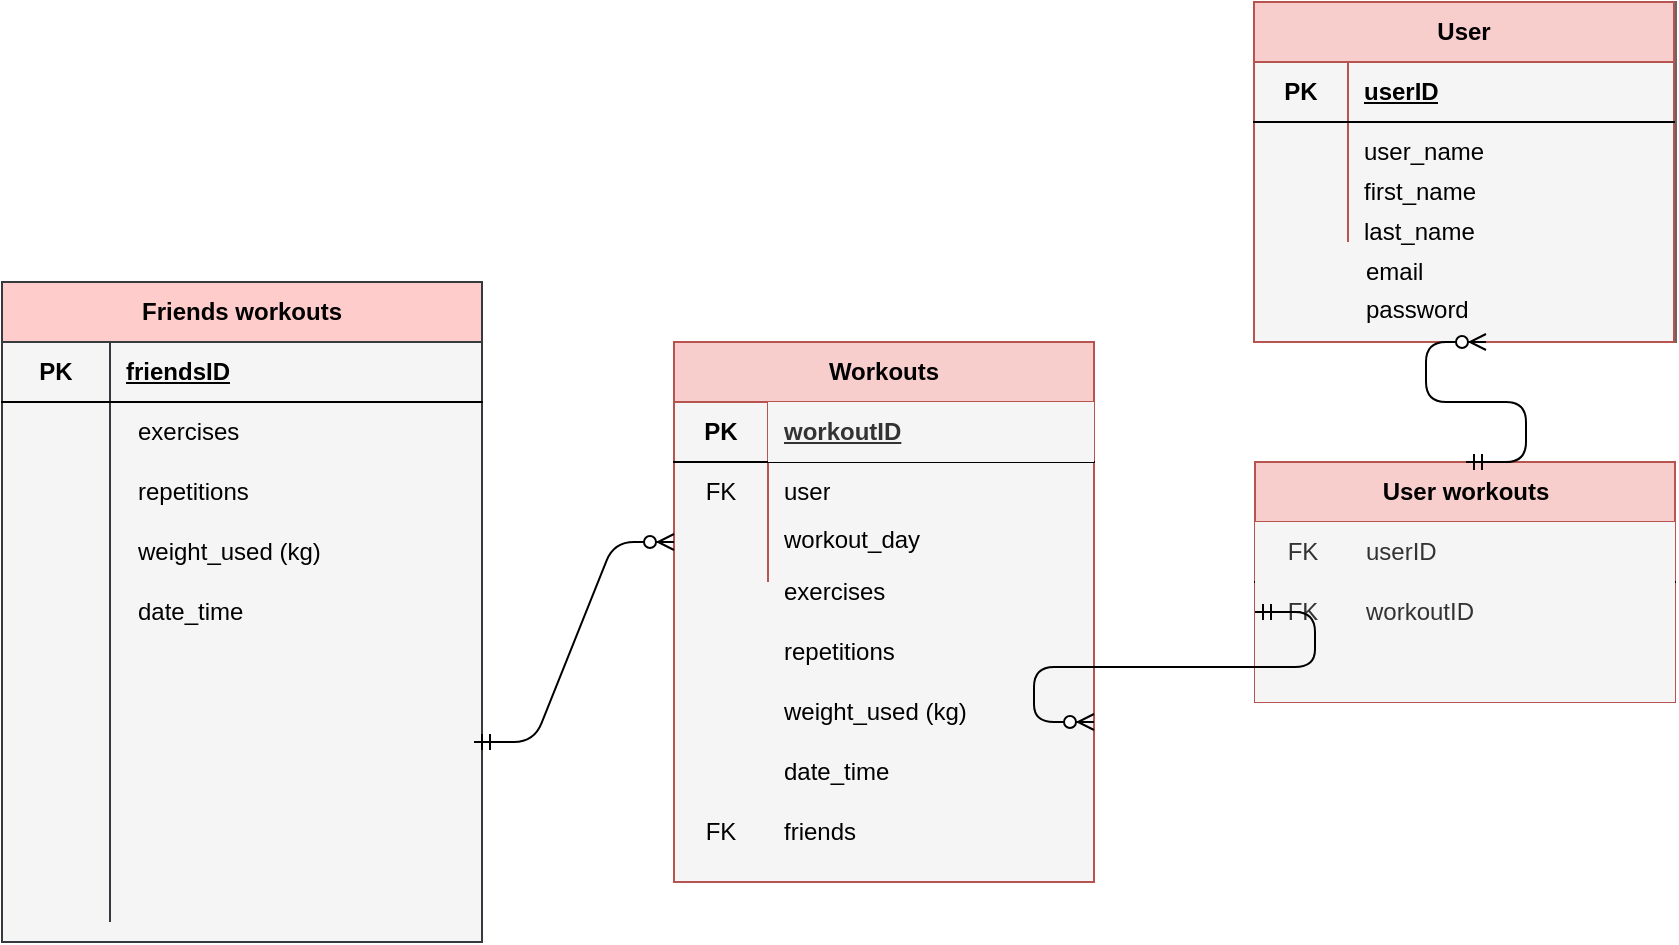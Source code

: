 <mxfile version="14.1.1" type="github"><diagram id="9GoOI43SC_tI-wM-1Fh9" name="Page-1"><mxGraphModel dx="1246" dy="459" grid="1" gridSize="10" guides="1" tooltips="1" connect="1" arrows="1" fold="1" page="1" pageScale="1" pageWidth="827" pageHeight="1169" math="0" shadow="0"><root><mxCell id="0"/><mxCell id="1" parent="0"/><mxCell id="B90A_DJacrVOkQnrjRlt-16" value="" style="group;fillColor=#f5f5f5;strokeColor=#666666;fontColor=#333333;" vertex="1" connectable="0" parent="1"><mxGeometry x="800" y="10" width="211" height="170" as="geometry"/></mxCell><mxCell id="B90A_DJacrVOkQnrjRlt-2" value="User" style="shape=table;html=1;whiteSpace=wrap;startSize=30;container=1;collapsible=0;childLayout=tableLayout;fixedRows=1;rowLines=0;fontStyle=1;align=center;fillColor=#f8cecc;strokeColor=#b85450;" vertex="1" parent="B90A_DJacrVOkQnrjRlt-16"><mxGeometry width="210" height="170" as="geometry"/></mxCell><mxCell id="B90A_DJacrVOkQnrjRlt-3" value="" style="shape=partialRectangle;html=1;whiteSpace=wrap;collapsible=0;dropTarget=0;pointerEvents=0;fillColor=none;top=0;left=0;bottom=1;right=0;points=[[0,0.5],[1,0.5]];portConstraint=eastwest;" vertex="1" parent="B90A_DJacrVOkQnrjRlt-2"><mxGeometry y="30" width="210" height="30" as="geometry"/></mxCell><mxCell id="B90A_DJacrVOkQnrjRlt-4" value="&lt;b&gt;PK&lt;/b&gt;" style="shape=partialRectangle;html=1;whiteSpace=wrap;connectable=0;fillColor=none;top=0;left=0;bottom=0;right=0;overflow=hidden;" vertex="1" parent="B90A_DJacrVOkQnrjRlt-3"><mxGeometry width="47" height="30" as="geometry"/></mxCell><mxCell id="B90A_DJacrVOkQnrjRlt-5" value="&lt;b&gt;&lt;u&gt;userID&lt;/u&gt;&lt;/b&gt;" style="shape=partialRectangle;html=1;whiteSpace=wrap;connectable=0;fillColor=none;top=0;left=0;bottom=0;right=0;align=left;spacingLeft=6;overflow=hidden;" vertex="1" parent="B90A_DJacrVOkQnrjRlt-3"><mxGeometry x="47" width="163" height="30" as="geometry"/></mxCell><mxCell id="B90A_DJacrVOkQnrjRlt-6" value="" style="shape=partialRectangle;html=1;whiteSpace=wrap;collapsible=0;dropTarget=0;pointerEvents=0;fillColor=none;top=0;left=0;bottom=0;right=0;points=[[0,0.5],[1,0.5]];portConstraint=eastwest;" vertex="1" parent="B90A_DJacrVOkQnrjRlt-2"><mxGeometry y="60" width="210" height="30" as="geometry"/></mxCell><mxCell id="B90A_DJacrVOkQnrjRlt-7" value="" style="shape=partialRectangle;html=1;whiteSpace=wrap;connectable=0;fillColor=none;top=0;left=0;bottom=0;right=0;overflow=hidden;" vertex="1" parent="B90A_DJacrVOkQnrjRlt-6"><mxGeometry width="47" height="30" as="geometry"/></mxCell><mxCell id="B90A_DJacrVOkQnrjRlt-8" value="user_name" style="shape=partialRectangle;html=1;whiteSpace=wrap;connectable=0;fillColor=none;top=0;left=0;bottom=0;right=0;align=left;spacingLeft=6;overflow=hidden;" vertex="1" parent="B90A_DJacrVOkQnrjRlt-6"><mxGeometry x="47" width="163" height="30" as="geometry"/></mxCell><mxCell id="B90A_DJacrVOkQnrjRlt-9" value="" style="shape=partialRectangle;html=1;whiteSpace=wrap;collapsible=0;dropTarget=0;pointerEvents=0;fillColor=none;top=0;left=0;bottom=0;right=0;points=[[0,0.5],[1,0.5]];portConstraint=eastwest;" vertex="1" parent="B90A_DJacrVOkQnrjRlt-2"><mxGeometry y="90" width="210" height="30" as="geometry"/></mxCell><mxCell id="B90A_DJacrVOkQnrjRlt-10" value="" style="shape=partialRectangle;html=1;whiteSpace=wrap;connectable=0;fillColor=none;top=0;left=0;bottom=0;right=0;overflow=hidden;" vertex="1" parent="B90A_DJacrVOkQnrjRlt-9"><mxGeometry width="47" height="30" as="geometry"/></mxCell><mxCell id="B90A_DJacrVOkQnrjRlt-11" value="" style="shape=partialRectangle;html=1;whiteSpace=wrap;connectable=0;fillColor=none;top=0;left=0;bottom=0;right=0;align=left;spacingLeft=6;overflow=hidden;" vertex="1" parent="B90A_DJacrVOkQnrjRlt-9"><mxGeometry x="47" width="163" height="30" as="geometry"/></mxCell><mxCell id="B90A_DJacrVOkQnrjRlt-12" value="first_name" style="shape=partialRectangle;html=1;whiteSpace=wrap;connectable=0;fillColor=none;top=0;left=0;bottom=0;right=0;align=left;spacingLeft=6;overflow=hidden;" vertex="1" parent="B90A_DJacrVOkQnrjRlt-16"><mxGeometry x="47" y="80" width="163" height="30" as="geometry"/></mxCell><mxCell id="B90A_DJacrVOkQnrjRlt-13" value="last_name" style="shape=partialRectangle;html=1;whiteSpace=wrap;connectable=0;fillColor=none;top=0;left=0;bottom=0;right=0;align=left;spacingLeft=6;overflow=hidden;" vertex="1" parent="B90A_DJacrVOkQnrjRlt-16"><mxGeometry x="47" y="100" width="163" height="30" as="geometry"/></mxCell><mxCell id="B90A_DJacrVOkQnrjRlt-14" value="email" style="shape=partialRectangle;html=1;whiteSpace=wrap;connectable=0;fillColor=none;top=0;left=0;bottom=0;right=0;align=left;spacingLeft=6;overflow=hidden;" vertex="1" parent="B90A_DJacrVOkQnrjRlt-16"><mxGeometry x="48" y="120" width="163" height="30" as="geometry"/></mxCell><mxCell id="B90A_DJacrVOkQnrjRlt-15" value="password" style="shape=partialRectangle;html=1;whiteSpace=wrap;connectable=0;fillColor=none;top=0;left=0;bottom=0;right=0;align=left;spacingLeft=6;overflow=hidden;" vertex="1" parent="B90A_DJacrVOkQnrjRlt-16"><mxGeometry x="48" y="139" width="163" height="30" as="geometry"/></mxCell><mxCell id="B90A_DJacrVOkQnrjRlt-77" value="User workouts" style="shape=table;html=0;whiteSpace=wrap;startSize=30;container=0;collapsible=0;childLayout=tableLayout;fixedRows=0;rowLines=0;fontStyle=1;align=center;fillColor=#f8cecc;strokeColor=#b85450;" vertex="1" parent="1"><mxGeometry x="800.5" y="240" width="210" height="120" as="geometry"/></mxCell><mxCell id="B90A_DJacrVOkQnrjRlt-78" value="" style="shape=partialRectangle;html=1;whiteSpace=wrap;collapsible=0;dropTarget=0;pointerEvents=0;fillColor=none;top=0;left=0;bottom=1;right=0;points=[[0,0.5],[1,0.5]];portConstraint=eastwest;" vertex="1" parent="B90A_DJacrVOkQnrjRlt-77"><mxGeometry y="30" width="210" height="30" as="geometry"/></mxCell><mxCell id="B90A_DJacrVOkQnrjRlt-79" value="&lt;div style=&quot;text-align: left&quot;&gt;&lt;span&gt;FK&lt;/span&gt;&lt;/div&gt;" style="shape=partialRectangle;html=1;whiteSpace=wrap;connectable=0;fillColor=#f5f5f5;top=0;left=0;bottom=0;right=0;overflow=hidden;strokeColor=#666666;fontColor=#333333;" vertex="1" parent="B90A_DJacrVOkQnrjRlt-78"><mxGeometry width="47" height="30" as="geometry"/></mxCell><mxCell id="B90A_DJacrVOkQnrjRlt-80" value="userID" style="shape=partialRectangle;html=1;whiteSpace=wrap;connectable=0;fillColor=#f5f5f5;top=0;left=0;bottom=0;right=0;align=left;spacingLeft=6;overflow=hidden;strokeColor=#666666;fontColor=#333333;" vertex="1" parent="B90A_DJacrVOkQnrjRlt-78"><mxGeometry x="47" width="163" height="30" as="geometry"/></mxCell><mxCell id="B90A_DJacrVOkQnrjRlt-81" value="" style="shape=partialRectangle;html=1;whiteSpace=wrap;collapsible=0;dropTarget=0;pointerEvents=0;fillColor=none;top=0;left=0;bottom=0;right=0;points=[[0,0.5],[1,0.5]];portConstraint=eastwest;" vertex="1" parent="B90A_DJacrVOkQnrjRlt-77"><mxGeometry y="60" width="210" height="30" as="geometry"/></mxCell><mxCell id="B90A_DJacrVOkQnrjRlt-82" value="FK" style="shape=partialRectangle;html=1;whiteSpace=wrap;connectable=0;fillColor=#f5f5f5;top=0;left=0;bottom=0;right=0;overflow=hidden;strokeColor=#666666;fontColor=#333333;" vertex="1" parent="B90A_DJacrVOkQnrjRlt-81"><mxGeometry width="47" height="30" as="geometry"/></mxCell><mxCell id="B90A_DJacrVOkQnrjRlt-83" value="workoutID" style="shape=partialRectangle;html=1;whiteSpace=wrap;connectable=0;fillColor=#f5f5f5;top=0;left=0;bottom=0;right=0;align=left;spacingLeft=6;overflow=hidden;strokeColor=#666666;fontColor=#333333;" vertex="1" parent="B90A_DJacrVOkQnrjRlt-81"><mxGeometry x="47" width="163" height="30" as="geometry"/></mxCell><mxCell id="B90A_DJacrVOkQnrjRlt-84" value="" style="shape=partialRectangle;html=1;whiteSpace=wrap;collapsible=0;dropTarget=0;pointerEvents=0;fillColor=none;top=0;left=0;bottom=0;right=0;points=[[0,0.5],[1,0.5]];portConstraint=eastwest;" vertex="1" parent="B90A_DJacrVOkQnrjRlt-77"><mxGeometry y="90" width="210" height="30" as="geometry"/></mxCell><mxCell id="B90A_DJacrVOkQnrjRlt-85" value="" style="shape=partialRectangle;html=1;whiteSpace=wrap;connectable=0;fillColor=#f5f5f5;top=0;left=0;bottom=0;right=0;overflow=hidden;strokeColor=#666666;fontColor=#333333;" vertex="1" parent="B90A_DJacrVOkQnrjRlt-84"><mxGeometry width="47" height="30" as="geometry"/></mxCell><mxCell id="B90A_DJacrVOkQnrjRlt-86" value="" style="shape=partialRectangle;html=1;whiteSpace=wrap;connectable=0;fillColor=#f5f5f5;top=0;left=0;bottom=0;right=0;align=left;spacingLeft=6;overflow=hidden;strokeColor=#666666;fontColor=#333333;" vertex="1" parent="B90A_DJacrVOkQnrjRlt-84"><mxGeometry x="47" width="163" height="30" as="geometry"/></mxCell><mxCell id="B90A_DJacrVOkQnrjRlt-102" value="" style="group;fillColor=#f5f5f5;strokeColor=#666666;fontColor=#333333;" vertex="1" connectable="0" parent="1"><mxGeometry x="510" y="180" width="210" height="270" as="geometry"/></mxCell><mxCell id="B90A_DJacrVOkQnrjRlt-37" value="Workouts" style="shape=table;html=1;whiteSpace=wrap;startSize=30;container=1;collapsible=0;childLayout=tableLayout;fixedRows=1;rowLines=0;fontStyle=1;align=center;fillColor=#f8cecc;strokeColor=#b85450;" vertex="1" parent="B90A_DJacrVOkQnrjRlt-102"><mxGeometry width="210" height="270" as="geometry"/></mxCell><mxCell id="B90A_DJacrVOkQnrjRlt-38" value="" style="shape=partialRectangle;html=1;whiteSpace=wrap;collapsible=0;dropTarget=0;pointerEvents=0;fillColor=none;top=0;left=0;bottom=1;right=0;points=[[0,0.5],[1,0.5]];portConstraint=eastwest;" vertex="1" parent="B90A_DJacrVOkQnrjRlt-37"><mxGeometry y="30" width="210" height="30" as="geometry"/></mxCell><mxCell id="B90A_DJacrVOkQnrjRlt-39" value="&lt;b&gt;PK&lt;/b&gt;" style="shape=partialRectangle;html=1;whiteSpace=wrap;connectable=0;fillColor=none;top=0;left=0;bottom=0;right=0;overflow=hidden;" vertex="1" parent="B90A_DJacrVOkQnrjRlt-38"><mxGeometry width="47" height="30" as="geometry"/></mxCell><mxCell id="B90A_DJacrVOkQnrjRlt-40" value="&lt;b&gt;&lt;u&gt;workoutID&lt;/u&gt;&lt;/b&gt;" style="shape=partialRectangle;html=1;whiteSpace=wrap;connectable=0;fillColor=#f5f5f5;top=0;left=0;bottom=0;right=0;align=left;spacingLeft=6;overflow=hidden;strokeColor=#666666;fontColor=#333333;" vertex="1" parent="B90A_DJacrVOkQnrjRlt-38"><mxGeometry x="47" width="163" height="30" as="geometry"/></mxCell><mxCell id="B90A_DJacrVOkQnrjRlt-41" value="" style="shape=partialRectangle;html=1;whiteSpace=wrap;collapsible=0;dropTarget=0;pointerEvents=0;fillColor=none;top=0;left=0;bottom=0;right=0;points=[[0,0.5],[1,0.5]];portConstraint=eastwest;" vertex="1" parent="B90A_DJacrVOkQnrjRlt-37"><mxGeometry y="60" width="210" height="30" as="geometry"/></mxCell><mxCell id="B90A_DJacrVOkQnrjRlt-42" value="FK" style="shape=partialRectangle;html=1;whiteSpace=wrap;connectable=0;fillColor=none;top=0;left=0;bottom=0;right=0;overflow=hidden;" vertex="1" parent="B90A_DJacrVOkQnrjRlt-41"><mxGeometry width="47" height="30" as="geometry"/></mxCell><mxCell id="B90A_DJacrVOkQnrjRlt-43" value="user" style="shape=partialRectangle;html=1;whiteSpace=wrap;connectable=0;fillColor=none;top=0;left=0;bottom=0;right=0;align=left;spacingLeft=6;overflow=hidden;" vertex="1" parent="B90A_DJacrVOkQnrjRlt-41"><mxGeometry x="47" width="163" height="30" as="geometry"/></mxCell><mxCell id="B90A_DJacrVOkQnrjRlt-44" value="" style="shape=partialRectangle;html=1;whiteSpace=wrap;collapsible=0;dropTarget=0;pointerEvents=0;fillColor=none;top=0;left=0;bottom=0;right=0;points=[[0,0.5],[1,0.5]];portConstraint=eastwest;" vertex="1" parent="B90A_DJacrVOkQnrjRlt-37"><mxGeometry y="90" width="210" height="30" as="geometry"/></mxCell><mxCell id="B90A_DJacrVOkQnrjRlt-45" value="" style="shape=partialRectangle;html=1;whiteSpace=wrap;connectable=0;fillColor=none;top=0;left=0;bottom=0;right=0;overflow=hidden;" vertex="1" parent="B90A_DJacrVOkQnrjRlt-44"><mxGeometry width="47" height="30" as="geometry"/></mxCell><mxCell id="B90A_DJacrVOkQnrjRlt-46" value="&#10;&#10;&lt;span style=&quot;color: rgb(0, 0, 0); font-family: helvetica; font-size: 12px; font-style: normal; font-weight: 400; letter-spacing: normal; text-align: left; text-indent: 0px; text-transform: none; word-spacing: 0px; background-color: rgb(248, 249, 250); display: inline; float: none;&quot;&gt;first_name&lt;/span&gt;&#10;&#10;" style="shape=partialRectangle;html=1;whiteSpace=wrap;connectable=0;fillColor=none;top=0;left=0;bottom=0;right=0;align=left;spacingLeft=6;overflow=hidden;" vertex="1" parent="B90A_DJacrVOkQnrjRlt-44"><mxGeometry x="47" width="163" height="30" as="geometry"/></mxCell><mxCell id="B90A_DJacrVOkQnrjRlt-92" value="workout_day" style="shape=partialRectangle;html=1;whiteSpace=wrap;connectable=0;fillColor=none;top=0;left=0;bottom=0;right=0;align=left;spacingLeft=6;overflow=hidden;" vertex="1" parent="B90A_DJacrVOkQnrjRlt-102"><mxGeometry x="47" y="84" width="163" height="30" as="geometry"/></mxCell><mxCell id="B90A_DJacrVOkQnrjRlt-93" value="exercises" style="shape=partialRectangle;html=1;whiteSpace=wrap;connectable=0;fillColor=none;top=0;left=0;bottom=0;right=0;align=left;spacingLeft=6;overflow=hidden;" vertex="1" parent="B90A_DJacrVOkQnrjRlt-102"><mxGeometry x="47" y="110" width="163" height="30" as="geometry"/></mxCell><mxCell id="B90A_DJacrVOkQnrjRlt-94" value="date_time" style="shape=partialRectangle;html=1;whiteSpace=wrap;connectable=0;fillColor=none;top=0;left=0;bottom=0;right=0;align=left;spacingLeft=6;overflow=hidden;" vertex="1" parent="B90A_DJacrVOkQnrjRlt-102"><mxGeometry x="47" y="200" width="163" height="30" as="geometry"/></mxCell><mxCell id="B90A_DJacrVOkQnrjRlt-95" value="weight_used (kg)" style="shape=partialRectangle;html=1;whiteSpace=wrap;connectable=0;fillColor=none;top=0;left=0;bottom=0;right=0;align=left;spacingLeft=6;overflow=hidden;" vertex="1" parent="B90A_DJacrVOkQnrjRlt-102"><mxGeometry x="47" y="170" width="163" height="30" as="geometry"/></mxCell><mxCell id="B90A_DJacrVOkQnrjRlt-97" value="friends" style="shape=partialRectangle;html=1;whiteSpace=wrap;connectable=0;fillColor=none;top=0;left=0;bottom=0;right=0;align=left;spacingLeft=6;overflow=hidden;" vertex="1" parent="B90A_DJacrVOkQnrjRlt-102"><mxGeometry x="47" y="230" width="163" height="30" as="geometry"/></mxCell><mxCell id="B90A_DJacrVOkQnrjRlt-98" value="repetitions" style="shape=partialRectangle;html=1;whiteSpace=wrap;connectable=0;fillColor=none;top=0;left=0;bottom=0;right=0;align=left;spacingLeft=6;overflow=hidden;" vertex="1" parent="B90A_DJacrVOkQnrjRlt-102"><mxGeometry x="47" y="140" width="163" height="30" as="geometry"/></mxCell><mxCell id="B90A_DJacrVOkQnrjRlt-99" value="" style="shape=partialRectangle;html=1;whiteSpace=wrap;collapsible=0;dropTarget=0;pointerEvents=0;fillColor=none;top=0;left=0;bottom=0;right=0;points=[[0,0.5],[1,0.5]];portConstraint=eastwest;" vertex="1" parent="B90A_DJacrVOkQnrjRlt-102"><mxGeometry y="230" width="210" height="30" as="geometry"/></mxCell><mxCell id="B90A_DJacrVOkQnrjRlt-100" value="FK" style="shape=partialRectangle;html=1;whiteSpace=wrap;connectable=0;fillColor=none;top=0;left=0;bottom=0;right=0;overflow=hidden;" vertex="1" parent="B90A_DJacrVOkQnrjRlt-99"><mxGeometry width="47" height="30" as="geometry"/></mxCell><mxCell id="B90A_DJacrVOkQnrjRlt-101" value="&#10;&#10;&lt;span style=&quot;color: rgb(0, 0, 0); font-family: helvetica; font-size: 12px; font-style: normal; font-weight: 400; letter-spacing: normal; text-align: left; text-indent: 0px; text-transform: none; word-spacing: 0px; background-color: rgb(248, 249, 250); display: inline; float: none;&quot;&gt;first_name&lt;/span&gt;&#10;&#10;" style="shape=partialRectangle;html=1;whiteSpace=wrap;connectable=0;fillColor=none;top=0;left=0;bottom=0;right=0;align=left;spacingLeft=6;overflow=hidden;" vertex="1" parent="B90A_DJacrVOkQnrjRlt-99"><mxGeometry x="47" width="163" height="30" as="geometry"/></mxCell><mxCell id="B90A_DJacrVOkQnrjRlt-107" value="" style="group;fillColor=#f5f5f5;strokeColor=#666666;fontColor=#333333;" vertex="1" connectable="0" parent="1"><mxGeometry x="174" y="150" width="240" height="330" as="geometry"/></mxCell><mxCell id="B90A_DJacrVOkQnrjRlt-17" value="Friends workouts" style="shape=table;html=1;whiteSpace=wrap;startSize=30;container=1;collapsible=0;childLayout=tableLayout;fixedRows=1;rowLines=0;fontStyle=1;align=center;fillColor=#ffcccc;strokeColor=#36393d;" vertex="1" parent="B90A_DJacrVOkQnrjRlt-107"><mxGeometry width="240" height="330" as="geometry"/></mxCell><mxCell id="B90A_DJacrVOkQnrjRlt-18" value="" style="shape=partialRectangle;html=1;whiteSpace=wrap;collapsible=0;dropTarget=0;pointerEvents=0;fillColor=none;top=0;left=0;bottom=1;right=0;points=[[0,0.5],[1,0.5]];portConstraint=eastwest;" vertex="1" parent="B90A_DJacrVOkQnrjRlt-17"><mxGeometry y="30" width="240" height="30" as="geometry"/></mxCell><mxCell id="B90A_DJacrVOkQnrjRlt-19" value="&lt;b&gt;PK&lt;/b&gt;" style="shape=partialRectangle;html=1;whiteSpace=wrap;connectable=0;fillColor=none;top=0;left=0;bottom=0;right=0;overflow=hidden;" vertex="1" parent="B90A_DJacrVOkQnrjRlt-18"><mxGeometry width="54" height="30" as="geometry"/></mxCell><mxCell id="B90A_DJacrVOkQnrjRlt-20" value="&lt;b&gt;&lt;u&gt;friendsID&lt;/u&gt;&lt;/b&gt;" style="shape=partialRectangle;html=1;whiteSpace=wrap;connectable=0;fillColor=none;top=0;left=0;bottom=0;right=0;align=left;spacingLeft=6;overflow=hidden;" vertex="1" parent="B90A_DJacrVOkQnrjRlt-18"><mxGeometry x="54" width="186" height="30" as="geometry"/></mxCell><mxCell id="B90A_DJacrVOkQnrjRlt-21" value="" style="shape=partialRectangle;html=1;whiteSpace=wrap;collapsible=0;dropTarget=0;pointerEvents=0;fillColor=none;top=0;left=0;bottom=0;right=0;points=[[0,0.5],[1,0.5]];portConstraint=eastwest;" vertex="1" parent="B90A_DJacrVOkQnrjRlt-17"><mxGeometry y="60" width="240" height="30" as="geometry"/></mxCell><mxCell id="B90A_DJacrVOkQnrjRlt-22" value="" style="shape=partialRectangle;html=1;whiteSpace=wrap;connectable=0;fillColor=none;top=0;left=0;bottom=0;right=0;overflow=hidden;" vertex="1" parent="B90A_DJacrVOkQnrjRlt-21"><mxGeometry width="54" height="30" as="geometry"/></mxCell><mxCell id="B90A_DJacrVOkQnrjRlt-23" value="" style="shape=partialRectangle;html=1;whiteSpace=wrap;connectable=0;fillColor=none;top=0;left=0;bottom=0;right=0;align=left;spacingLeft=6;overflow=hidden;" vertex="1" parent="B90A_DJacrVOkQnrjRlt-21"><mxGeometry x="54" width="186" height="30" as="geometry"/></mxCell><mxCell id="B90A_DJacrVOkQnrjRlt-24" value="" style="shape=partialRectangle;html=1;whiteSpace=wrap;collapsible=0;dropTarget=0;pointerEvents=0;fillColor=none;top=0;left=0;bottom=0;right=0;points=[[0,0.5],[1,0.5]];portConstraint=eastwest;" vertex="1" parent="B90A_DJacrVOkQnrjRlt-17"><mxGeometry y="90" width="240" height="230" as="geometry"/></mxCell><mxCell id="B90A_DJacrVOkQnrjRlt-25" value="" style="shape=partialRectangle;html=1;whiteSpace=wrap;connectable=0;fillColor=none;top=0;left=0;bottom=0;right=0;overflow=hidden;" vertex="1" parent="B90A_DJacrVOkQnrjRlt-24"><mxGeometry width="54" height="230" as="geometry"/></mxCell><mxCell id="B90A_DJacrVOkQnrjRlt-26" value="" style="shape=partialRectangle;html=1;whiteSpace=wrap;connectable=0;fillColor=none;top=0;left=0;bottom=0;right=0;align=left;spacingLeft=6;overflow=hidden;" vertex="1" parent="B90A_DJacrVOkQnrjRlt-24"><mxGeometry x="54" width="186" height="230" as="geometry"/></mxCell><mxCell id="B90A_DJacrVOkQnrjRlt-103" value="exercises" style="shape=partialRectangle;html=1;whiteSpace=wrap;connectable=0;fillColor=none;top=0;left=0;bottom=0;right=0;align=left;spacingLeft=6;overflow=hidden;" vertex="1" parent="B90A_DJacrVOkQnrjRlt-107"><mxGeometry x="60" y="60" width="163" height="30" as="geometry"/></mxCell><mxCell id="B90A_DJacrVOkQnrjRlt-104" value="repetitions" style="shape=partialRectangle;html=1;whiteSpace=wrap;connectable=0;fillColor=none;top=0;left=0;bottom=0;right=0;align=left;spacingLeft=6;overflow=hidden;" vertex="1" parent="B90A_DJacrVOkQnrjRlt-107"><mxGeometry x="60" y="90" width="163" height="30" as="geometry"/></mxCell><mxCell id="B90A_DJacrVOkQnrjRlt-105" value="weight_used (kg)" style="shape=partialRectangle;html=1;whiteSpace=wrap;connectable=0;fillColor=none;top=0;left=0;bottom=0;right=0;align=left;spacingLeft=6;overflow=hidden;" vertex="1" parent="B90A_DJacrVOkQnrjRlt-107"><mxGeometry x="60" y="120" width="163" height="30" as="geometry"/></mxCell><mxCell id="B90A_DJacrVOkQnrjRlt-106" value="date_time" style="shape=partialRectangle;html=1;whiteSpace=wrap;connectable=0;fillColor=none;top=0;left=0;bottom=0;right=0;align=left;spacingLeft=6;overflow=hidden;" vertex="1" parent="B90A_DJacrVOkQnrjRlt-107"><mxGeometry x="60" y="150" width="163" height="30" as="geometry"/></mxCell><mxCell id="B90A_DJacrVOkQnrjRlt-109" value="" style="edgeStyle=entityRelationEdgeStyle;fontSize=12;html=1;endArrow=ERzeroToMany;startArrow=ERmandOne;" edge="1" parent="1"><mxGeometry width="100" height="100" relative="1" as="geometry"><mxPoint x="906" y="240" as="sourcePoint"/><mxPoint x="916" y="180" as="targetPoint"/></mxGeometry></mxCell><mxCell id="B90A_DJacrVOkQnrjRlt-113" value="" style="edgeStyle=entityRelationEdgeStyle;fontSize=12;html=1;endArrow=ERzeroToMany;startArrow=ERmandOne;" edge="1" parent="1"><mxGeometry width="100" height="100" relative="1" as="geometry"><mxPoint x="410" y="380" as="sourcePoint"/><mxPoint x="510" y="280" as="targetPoint"/></mxGeometry></mxCell><mxCell id="B90A_DJacrVOkQnrjRlt-114" value="" style="edgeStyle=entityRelationEdgeStyle;fontSize=12;html=1;endArrow=ERzeroToMany;startArrow=ERmandOne;exitX=0;exitY=0.5;exitDx=0;exitDy=0;" edge="1" parent="1" source="B90A_DJacrVOkQnrjRlt-81"><mxGeometry width="100" height="100" relative="1" as="geometry"><mxPoint x="710" y="340" as="sourcePoint"/><mxPoint x="720" y="370" as="targetPoint"/></mxGeometry></mxCell></root></mxGraphModel></diagram></mxfile>